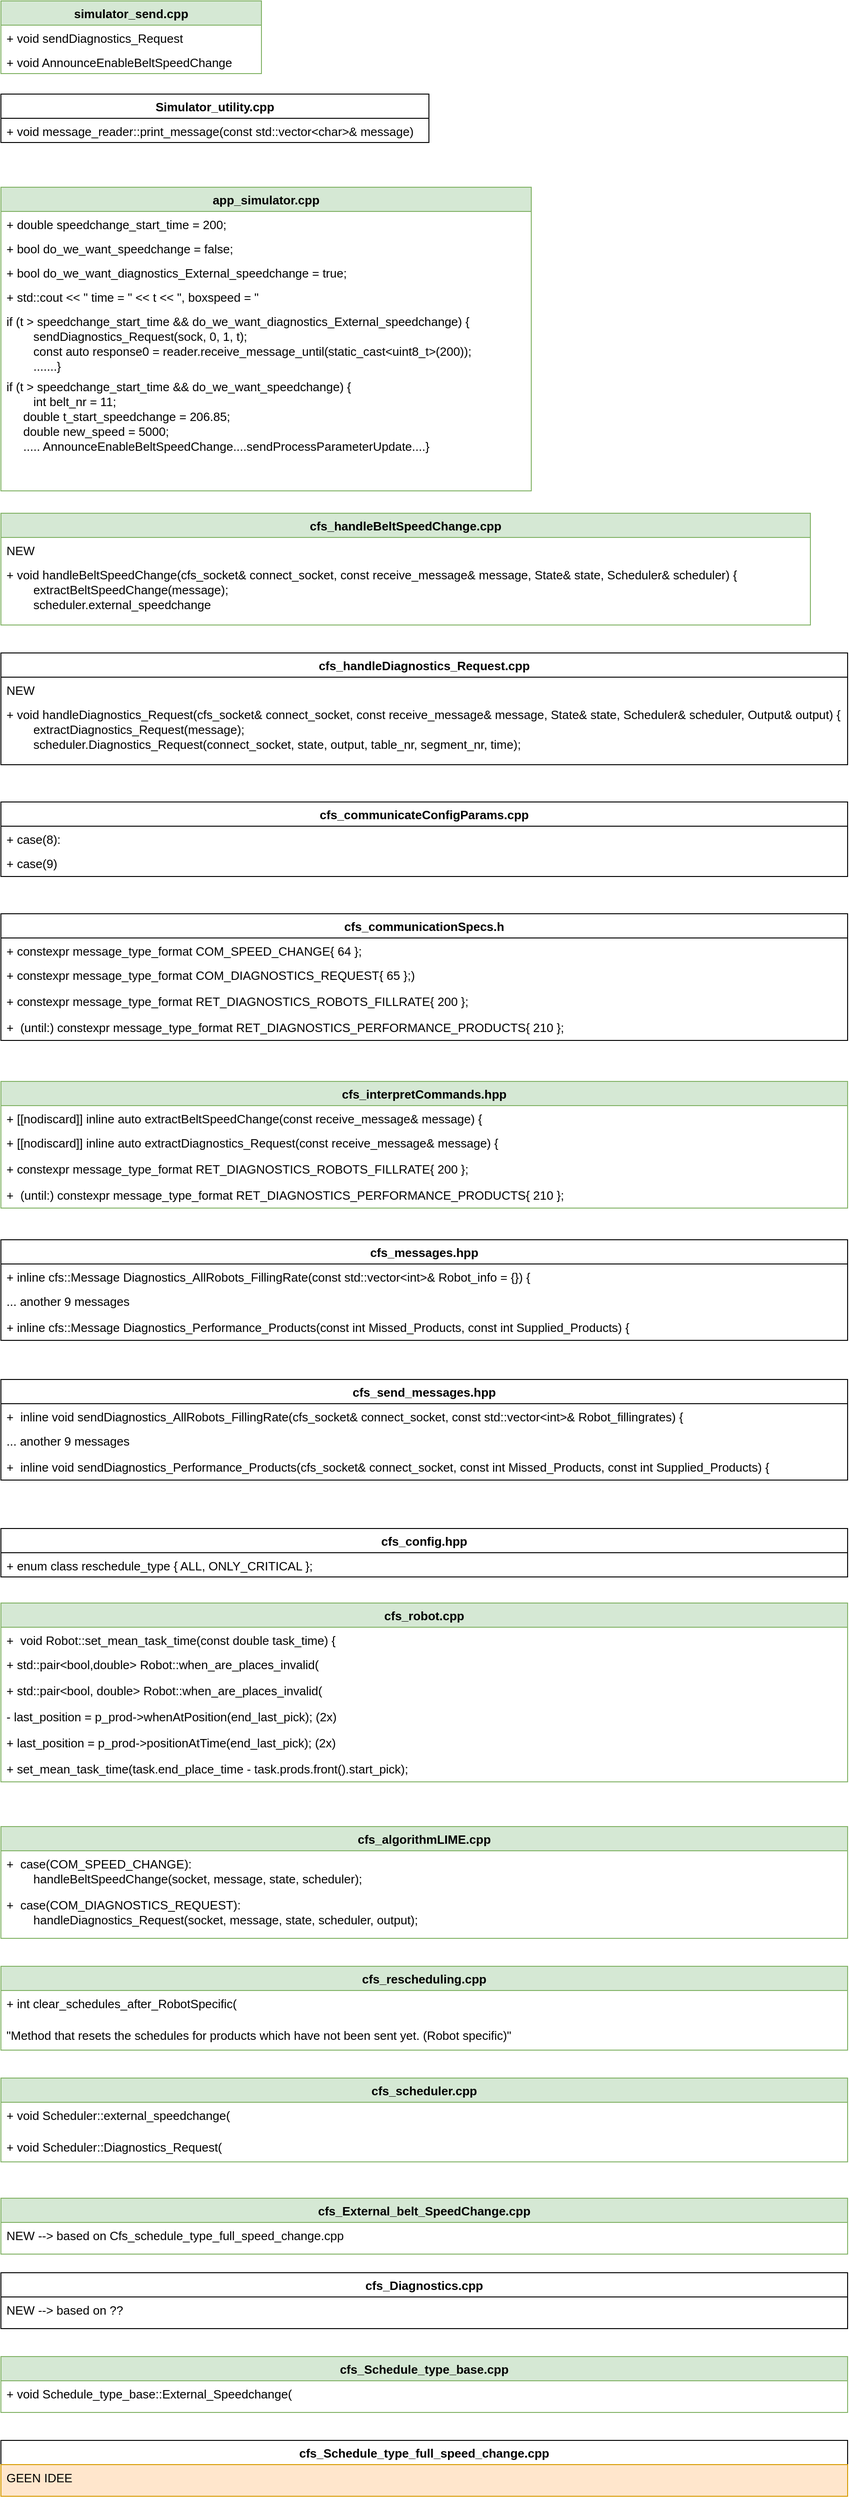 <mxfile version="18.0.2" type="github">
  <diagram id="C5RBs43oDa-KdzZeNtuy" name="Page-1">
    <mxGraphModel dx="1038" dy="579" grid="1" gridSize="10" guides="1" tooltips="1" connect="1" arrows="1" fold="1" page="1" pageScale="1" pageWidth="3300" pageHeight="4681" math="0" shadow="0">
      <root>
        <mxCell id="WIyWlLk6GJQsqaUBKTNV-0" />
        <mxCell id="WIyWlLk6GJQsqaUBKTNV-1" parent="WIyWlLk6GJQsqaUBKTNV-0" />
        <mxCell id="OEwlhgOisUWlzvMJakh7-5" value="Simulator_utility.cpp" style="swimlane;fontStyle=1;childLayout=stackLayout;horizontal=1;startSize=26;fillColor=none;horizontalStack=0;resizeParent=1;resizeParentMax=0;resizeLast=0;collapsible=1;marginBottom=0;fontSize=13;" parent="WIyWlLk6GJQsqaUBKTNV-1" vertex="1">
          <mxGeometry x="40" y="260" width="460" height="52" as="geometry" />
        </mxCell>
        <mxCell id="OEwlhgOisUWlzvMJakh7-6" value="+ void message_reader::print_message(const std::vector&lt;char&gt;&amp; message)&#xa;" style="text;strokeColor=none;fillColor=none;align=left;verticalAlign=top;spacingLeft=4;spacingRight=4;overflow=hidden;rotatable=0;points=[[0,0.5],[1,0.5]];portConstraint=eastwest;fontSize=13;" parent="OEwlhgOisUWlzvMJakh7-5" vertex="1">
          <mxGeometry y="26" width="460" height="26" as="geometry" />
        </mxCell>
        <mxCell id="OEwlhgOisUWlzvMJakh7-9" value="simulator_send.cpp" style="swimlane;fontStyle=1;childLayout=stackLayout;horizontal=1;startSize=26;fillColor=#d5e8d4;horizontalStack=0;resizeParent=1;resizeParentMax=0;resizeLast=0;collapsible=1;marginBottom=0;fontSize=13;strokeColor=#82b366;" parent="WIyWlLk6GJQsqaUBKTNV-1" vertex="1">
          <mxGeometry x="40" y="160" width="280" height="78" as="geometry" />
        </mxCell>
        <mxCell id="OEwlhgOisUWlzvMJakh7-10" value="+ void sendDiagnostics_Request" style="text;strokeColor=none;fillColor=none;align=left;verticalAlign=top;spacingLeft=4;spacingRight=4;overflow=hidden;rotatable=0;points=[[0,0.5],[1,0.5]];portConstraint=eastwest;fontSize=13;" parent="OEwlhgOisUWlzvMJakh7-9" vertex="1">
          <mxGeometry y="26" width="280" height="26" as="geometry" />
        </mxCell>
        <mxCell id="OEwlhgOisUWlzvMJakh7-11" value="+ void AnnounceEnableBeltSpeedChange" style="text;strokeColor=none;fillColor=none;align=left;verticalAlign=top;spacingLeft=4;spacingRight=4;overflow=hidden;rotatable=0;points=[[0,0.5],[1,0.5]];portConstraint=eastwest;fontSize=13;" parent="OEwlhgOisUWlzvMJakh7-9" vertex="1">
          <mxGeometry y="52" width="280" height="26" as="geometry" />
        </mxCell>
        <mxCell id="OEwlhgOisUWlzvMJakh7-13" value="app_simulator.cpp" style="swimlane;fontStyle=1;childLayout=stackLayout;horizontal=1;startSize=26;fillColor=#d5e8d4;horizontalStack=0;resizeParent=1;resizeParentMax=0;resizeLast=0;collapsible=1;marginBottom=0;fontSize=13;strokeColor=#82b366;" parent="WIyWlLk6GJQsqaUBKTNV-1" vertex="1">
          <mxGeometry x="40" y="360" width="570" height="326" as="geometry" />
        </mxCell>
        <mxCell id="OEwlhgOisUWlzvMJakh7-14" value="+ double speedchange_start_time = 200;" style="text;strokeColor=none;fillColor=none;align=left;verticalAlign=top;spacingLeft=4;spacingRight=4;overflow=hidden;rotatable=0;points=[[0,0.5],[1,0.5]];portConstraint=eastwest;fontSize=13;" parent="OEwlhgOisUWlzvMJakh7-13" vertex="1">
          <mxGeometry y="26" width="570" height="26" as="geometry" />
        </mxCell>
        <mxCell id="OEwlhgOisUWlzvMJakh7-15" value="+ bool do_we_want_speedchange = false;" style="text;strokeColor=none;fillColor=none;align=left;verticalAlign=top;spacingLeft=4;spacingRight=4;overflow=hidden;rotatable=0;points=[[0,0.5],[1,0.5]];portConstraint=eastwest;fontSize=13;" parent="OEwlhgOisUWlzvMJakh7-13" vertex="1">
          <mxGeometry y="52" width="570" height="26" as="geometry" />
        </mxCell>
        <mxCell id="OEwlhgOisUWlzvMJakh7-16" value="+ bool do_we_want_diagnostics_External_speedchange = true;" style="text;strokeColor=none;fillColor=none;align=left;verticalAlign=top;spacingLeft=4;spacingRight=4;overflow=hidden;rotatable=0;points=[[0,0.5],[1,0.5]];portConstraint=eastwest;fontSize=13;" parent="OEwlhgOisUWlzvMJakh7-13" vertex="1">
          <mxGeometry y="78" width="570" height="26" as="geometry" />
        </mxCell>
        <mxCell id="OEwlhgOisUWlzvMJakh7-21" value="+ std::cout &lt;&lt; &quot; time = &quot; &lt;&lt; t &lt;&lt; &quot;, boxspeed = &quot;" style="text;strokeColor=none;fillColor=none;align=left;verticalAlign=top;spacingLeft=4;spacingRight=4;overflow=hidden;rotatable=0;points=[[0,0.5],[1,0.5]];portConstraint=eastwest;fontSize=13;" parent="OEwlhgOisUWlzvMJakh7-13" vertex="1">
          <mxGeometry y="104" width="570" height="26" as="geometry" />
        </mxCell>
        <mxCell id="OEwlhgOisUWlzvMJakh7-22" value="if (t &gt; speedchange_start_time &amp;&amp; do_we_want_diagnostics_External_speedchange) {&#xa;        sendDiagnostics_Request(sock, 0, 1, t);&#xa;        const auto response0 = reader.receive_message_until(static_cast&lt;uint8_t&gt;(200));&#xa;        .......}&#xa;" style="text;strokeColor=none;fillColor=none;align=left;verticalAlign=top;spacingLeft=4;spacingRight=4;overflow=hidden;rotatable=0;points=[[0,0.5],[1,0.5]];portConstraint=eastwest;fontSize=13;" parent="OEwlhgOisUWlzvMJakh7-13" vertex="1">
          <mxGeometry y="130" width="570" height="70" as="geometry" />
        </mxCell>
        <mxCell id="OEwlhgOisUWlzvMJakh7-23" value="if (t &gt; speedchange_start_time &amp;&amp; do_we_want_speedchange) {&#xa;        int belt_nr = 11;&#xa;     double t_start_speedchange = 206.85;&#xa;     double new_speed = 5000; &#xa;     ..... AnnounceEnableBeltSpeedChange....sendProcessParameterUpdate....}" style="text;strokeColor=none;fillColor=none;align=left;verticalAlign=top;spacingLeft=4;spacingRight=4;overflow=hidden;rotatable=0;points=[[0,0.5],[1,0.5]];portConstraint=eastwest;fontSize=13;" parent="OEwlhgOisUWlzvMJakh7-13" vertex="1">
          <mxGeometry y="200" width="570" height="100" as="geometry" />
        </mxCell>
        <mxCell id="OEwlhgOisUWlzvMJakh7-24" style="text;strokeColor=none;fillColor=none;align=left;verticalAlign=top;spacingLeft=4;spacingRight=4;overflow=hidden;rotatable=0;points=[[0,0.5],[1,0.5]];portConstraint=eastwest;fontSize=13;" parent="OEwlhgOisUWlzvMJakh7-13" vertex="1">
          <mxGeometry y="300" width="570" height="26" as="geometry" />
        </mxCell>
        <mxCell id="OEwlhgOisUWlzvMJakh7-29" value="cfs_handleBeltSpeedChange.cpp" style="swimlane;fontStyle=1;childLayout=stackLayout;horizontal=1;startSize=26;fillColor=#d5e8d4;horizontalStack=0;resizeParent=1;resizeParentMax=0;resizeLast=0;collapsible=1;marginBottom=0;fontSize=13;strokeColor=#82b366;" parent="WIyWlLk6GJQsqaUBKTNV-1" vertex="1">
          <mxGeometry x="40" y="710" width="870" height="120" as="geometry" />
        </mxCell>
        <mxCell id="OEwlhgOisUWlzvMJakh7-30" value="NEW" style="text;strokeColor=none;fillColor=none;align=left;verticalAlign=top;spacingLeft=4;spacingRight=4;overflow=hidden;rotatable=0;points=[[0,0.5],[1,0.5]];portConstraint=eastwest;fontSize=13;" parent="OEwlhgOisUWlzvMJakh7-29" vertex="1">
          <mxGeometry y="26" width="870" height="26" as="geometry" />
        </mxCell>
        <mxCell id="OEwlhgOisUWlzvMJakh7-31" value="+ void handleBeltSpeedChange(cfs_socket&amp; connect_socket, const receive_message&amp; message, State&amp; state, Scheduler&amp; scheduler) {&#xa;        extractBeltSpeedChange(message);&#xa;        scheduler.external_speedchange    &#xa;" style="text;align=left;verticalAlign=top;spacingLeft=4;spacingRight=4;overflow=hidden;rotatable=0;points=[[0,0.5],[1,0.5]];portConstraint=eastwest;fontSize=13;" parent="OEwlhgOisUWlzvMJakh7-29" vertex="1">
          <mxGeometry y="52" width="870" height="68" as="geometry" />
        </mxCell>
        <mxCell id="OEwlhgOisUWlzvMJakh7-33" value="cfs_handleDiagnostics_Request.cpp" style="swimlane;fontStyle=1;childLayout=stackLayout;horizontal=1;startSize=26;fillColor=none;horizontalStack=0;resizeParent=1;resizeParentMax=0;resizeLast=0;collapsible=1;marginBottom=0;fontSize=13;" parent="WIyWlLk6GJQsqaUBKTNV-1" vertex="1">
          <mxGeometry x="40" y="860" width="910" height="120" as="geometry" />
        </mxCell>
        <mxCell id="OEwlhgOisUWlzvMJakh7-34" value="NEW" style="text;strokeColor=none;fillColor=none;align=left;verticalAlign=top;spacingLeft=4;spacingRight=4;overflow=hidden;rotatable=0;points=[[0,0.5],[1,0.5]];portConstraint=eastwest;fontSize=13;" parent="OEwlhgOisUWlzvMJakh7-33" vertex="1">
          <mxGeometry y="26" width="910" height="26" as="geometry" />
        </mxCell>
        <mxCell id="OEwlhgOisUWlzvMJakh7-35" value="+ void handleDiagnostics_Request(cfs_socket&amp; connect_socket, const receive_message&amp; message, State&amp; state, Scheduler&amp; scheduler, Output&amp; output) {&#xa;        extractDiagnostics_Request(message);&#xa;        scheduler.Diagnostics_Request(connect_socket, state, output, table_nr, segment_nr, time);" style="text;strokeColor=none;fillColor=none;align=left;verticalAlign=top;spacingLeft=4;spacingRight=4;overflow=hidden;rotatable=0;points=[[0,0.5],[1,0.5]];portConstraint=eastwest;fontSize=13;" parent="OEwlhgOisUWlzvMJakh7-33" vertex="1">
          <mxGeometry y="52" width="910" height="68" as="geometry" />
        </mxCell>
        <mxCell id="OEwlhgOisUWlzvMJakh7-36" value="cfs_communicateConfigParams.cpp" style="swimlane;fontStyle=1;childLayout=stackLayout;horizontal=1;startSize=26;fillColor=none;horizontalStack=0;resizeParent=1;resizeParentMax=0;resizeLast=0;collapsible=1;marginBottom=0;fontSize=13;" parent="WIyWlLk6GJQsqaUBKTNV-1" vertex="1">
          <mxGeometry x="40" y="1020" width="910" height="80" as="geometry" />
        </mxCell>
        <mxCell id="OEwlhgOisUWlzvMJakh7-37" value="+ case(8):" style="text;strokeColor=none;fillColor=none;align=left;verticalAlign=top;spacingLeft=4;spacingRight=4;overflow=hidden;rotatable=0;points=[[0,0.5],[1,0.5]];portConstraint=eastwest;fontSize=13;" parent="OEwlhgOisUWlzvMJakh7-36" vertex="1">
          <mxGeometry y="26" width="910" height="26" as="geometry" />
        </mxCell>
        <mxCell id="OEwlhgOisUWlzvMJakh7-38" value="+ case(9)" style="text;strokeColor=none;fillColor=none;align=left;verticalAlign=top;spacingLeft=4;spacingRight=4;overflow=hidden;rotatable=0;points=[[0,0.5],[1,0.5]];portConstraint=eastwest;fontSize=13;" parent="OEwlhgOisUWlzvMJakh7-36" vertex="1">
          <mxGeometry y="52" width="910" height="28" as="geometry" />
        </mxCell>
        <mxCell id="OEwlhgOisUWlzvMJakh7-39" value="cfs_communicationSpecs.h" style="swimlane;fontStyle=1;childLayout=stackLayout;horizontal=1;startSize=26;fillColor=none;horizontalStack=0;resizeParent=1;resizeParentMax=0;resizeLast=0;collapsible=1;marginBottom=0;fontSize=13;" parent="WIyWlLk6GJQsqaUBKTNV-1" vertex="1">
          <mxGeometry x="40" y="1140" width="910" height="136" as="geometry" />
        </mxCell>
        <mxCell id="OEwlhgOisUWlzvMJakh7-40" value="+ constexpr message_type_format COM_SPEED_CHANGE{ 64 }; " style="text;strokeColor=none;fillColor=none;align=left;verticalAlign=top;spacingLeft=4;spacingRight=4;overflow=hidden;rotatable=0;points=[[0,0.5],[1,0.5]];portConstraint=eastwest;fontSize=13;" parent="OEwlhgOisUWlzvMJakh7-39" vertex="1">
          <mxGeometry y="26" width="910" height="26" as="geometry" />
        </mxCell>
        <mxCell id="OEwlhgOisUWlzvMJakh7-41" value="+ constexpr message_type_format COM_DIAGNOSTICS_REQUEST{ 65 };)" style="text;strokeColor=none;fillColor=none;align=left;verticalAlign=top;spacingLeft=4;spacingRight=4;overflow=hidden;rotatable=0;points=[[0,0.5],[1,0.5]];portConstraint=eastwest;fontSize=13;" parent="OEwlhgOisUWlzvMJakh7-39" vertex="1">
          <mxGeometry y="52" width="910" height="28" as="geometry" />
        </mxCell>
        <mxCell id="OEwlhgOisUWlzvMJakh7-42" value="+ constexpr message_type_format RET_DIAGNOSTICS_ROBOTS_FILLRATE{ 200 };" style="text;strokeColor=none;fillColor=none;align=left;verticalAlign=top;spacingLeft=4;spacingRight=4;overflow=hidden;rotatable=0;points=[[0,0.5],[1,0.5]];portConstraint=eastwest;fontSize=13;" parent="OEwlhgOisUWlzvMJakh7-39" vertex="1">
          <mxGeometry y="80" width="910" height="28" as="geometry" />
        </mxCell>
        <mxCell id="OEwlhgOisUWlzvMJakh7-43" value="+  (until:) constexpr message_type_format RET_DIAGNOSTICS_PERFORMANCE_PRODUCTS{ 210 };" style="text;strokeColor=none;fillColor=none;align=left;verticalAlign=top;spacingLeft=4;spacingRight=4;overflow=hidden;rotatable=0;points=[[0,0.5],[1,0.5]];portConstraint=eastwest;fontSize=13;" parent="OEwlhgOisUWlzvMJakh7-39" vertex="1">
          <mxGeometry y="108" width="910" height="28" as="geometry" />
        </mxCell>
        <mxCell id="OEwlhgOisUWlzvMJakh7-48" value="cfs_interpretCommands.hpp" style="swimlane;fontStyle=1;childLayout=stackLayout;horizontal=1;startSize=26;fillColor=#d5e8d4;horizontalStack=0;resizeParent=1;resizeParentMax=0;resizeLast=0;collapsible=1;marginBottom=0;fontSize=13;strokeColor=#82b366;" parent="WIyWlLk6GJQsqaUBKTNV-1" vertex="1">
          <mxGeometry x="40" y="1320" width="910" height="136" as="geometry" />
        </mxCell>
        <mxCell id="OEwlhgOisUWlzvMJakh7-49" value="+ [[nodiscard]] inline auto extractBeltSpeedChange(const receive_message&amp; message) {" style="text;strokeColor=none;fillColor=none;align=left;verticalAlign=top;spacingLeft=4;spacingRight=4;overflow=hidden;rotatable=0;points=[[0,0.5],[1,0.5]];portConstraint=eastwest;fontSize=13;" parent="OEwlhgOisUWlzvMJakh7-48" vertex="1">
          <mxGeometry y="26" width="910" height="26" as="geometry" />
        </mxCell>
        <mxCell id="OEwlhgOisUWlzvMJakh7-50" value="+ [[nodiscard]] inline auto extractDiagnostics_Request(const receive_message&amp; message) {" style="text;strokeColor=none;fillColor=none;align=left;verticalAlign=top;spacingLeft=4;spacingRight=4;overflow=hidden;rotatable=0;points=[[0,0.5],[1,0.5]];portConstraint=eastwest;fontSize=13;" parent="OEwlhgOisUWlzvMJakh7-48" vertex="1">
          <mxGeometry y="52" width="910" height="28" as="geometry" />
        </mxCell>
        <mxCell id="OEwlhgOisUWlzvMJakh7-51" value="+ constexpr message_type_format RET_DIAGNOSTICS_ROBOTS_FILLRATE{ 200 };" style="text;strokeColor=none;fillColor=none;align=left;verticalAlign=top;spacingLeft=4;spacingRight=4;overflow=hidden;rotatable=0;points=[[0,0.5],[1,0.5]];portConstraint=eastwest;fontSize=13;" parent="OEwlhgOisUWlzvMJakh7-48" vertex="1">
          <mxGeometry y="80" width="910" height="28" as="geometry" />
        </mxCell>
        <mxCell id="OEwlhgOisUWlzvMJakh7-52" value="+  (until:) constexpr message_type_format RET_DIAGNOSTICS_PERFORMANCE_PRODUCTS{ 210 };" style="text;strokeColor=none;fillColor=none;align=left;verticalAlign=top;spacingLeft=4;spacingRight=4;overflow=hidden;rotatable=0;points=[[0,0.5],[1,0.5]];portConstraint=eastwest;fontSize=13;" parent="OEwlhgOisUWlzvMJakh7-48" vertex="1">
          <mxGeometry y="108" width="910" height="28" as="geometry" />
        </mxCell>
        <mxCell id="OEwlhgOisUWlzvMJakh7-53" value="cfs_messages.hpp" style="swimlane;fontStyle=1;childLayout=stackLayout;horizontal=1;startSize=26;fillColor=none;horizontalStack=0;resizeParent=1;resizeParentMax=0;resizeLast=0;collapsible=1;marginBottom=0;fontSize=13;" parent="WIyWlLk6GJQsqaUBKTNV-1" vertex="1">
          <mxGeometry x="40" y="1490" width="910" height="108" as="geometry" />
        </mxCell>
        <mxCell id="OEwlhgOisUWlzvMJakh7-54" value="+ inline cfs::Message Diagnostics_AllRobots_FillingRate(const std::vector&lt;int&gt;&amp; Robot_info = {}) {" style="text;strokeColor=none;fillColor=none;align=left;verticalAlign=top;spacingLeft=4;spacingRight=4;overflow=hidden;rotatable=0;points=[[0,0.5],[1,0.5]];portConstraint=eastwest;fontSize=13;" parent="OEwlhgOisUWlzvMJakh7-53" vertex="1">
          <mxGeometry y="26" width="910" height="26" as="geometry" />
        </mxCell>
        <mxCell id="OEwlhgOisUWlzvMJakh7-55" value="... another 9 messages " style="text;strokeColor=none;fillColor=none;align=left;verticalAlign=top;spacingLeft=4;spacingRight=4;overflow=hidden;rotatable=0;points=[[0,0.5],[1,0.5]];portConstraint=eastwest;fontSize=13;" parent="OEwlhgOisUWlzvMJakh7-53" vertex="1">
          <mxGeometry y="52" width="910" height="28" as="geometry" />
        </mxCell>
        <mxCell id="OEwlhgOisUWlzvMJakh7-56" value="+ inline cfs::Message Diagnostics_Performance_Products(const int Missed_Products, const int Supplied_Products) {" style="text;strokeColor=none;fillColor=none;align=left;verticalAlign=top;spacingLeft=4;spacingRight=4;overflow=hidden;rotatable=0;points=[[0,0.5],[1,0.5]];portConstraint=eastwest;fontSize=13;" parent="OEwlhgOisUWlzvMJakh7-53" vertex="1">
          <mxGeometry y="80" width="910" height="28" as="geometry" />
        </mxCell>
        <mxCell id="OEwlhgOisUWlzvMJakh7-58" value="cfs_send_messages.hpp" style="swimlane;fontStyle=1;childLayout=stackLayout;horizontal=1;startSize=26;fillColor=none;horizontalStack=0;resizeParent=1;resizeParentMax=0;resizeLast=0;collapsible=1;marginBottom=0;fontSize=13;" parent="WIyWlLk6GJQsqaUBKTNV-1" vertex="1">
          <mxGeometry x="40" y="1640" width="910" height="108" as="geometry" />
        </mxCell>
        <mxCell id="OEwlhgOisUWlzvMJakh7-59" value="+  inline void sendDiagnostics_AllRobots_FillingRate(cfs_socket&amp; connect_socket, const std::vector&lt;int&gt;&amp; Robot_fillingrates) {" style="text;strokeColor=none;fillColor=none;align=left;verticalAlign=top;spacingLeft=4;spacingRight=4;overflow=hidden;rotatable=0;points=[[0,0.5],[1,0.5]];portConstraint=eastwest;fontSize=13;" parent="OEwlhgOisUWlzvMJakh7-58" vertex="1">
          <mxGeometry y="26" width="910" height="26" as="geometry" />
        </mxCell>
        <mxCell id="OEwlhgOisUWlzvMJakh7-60" value="... another 9 messages " style="text;strokeColor=none;fillColor=none;align=left;verticalAlign=top;spacingLeft=4;spacingRight=4;overflow=hidden;rotatable=0;points=[[0,0.5],[1,0.5]];portConstraint=eastwest;fontSize=13;" parent="OEwlhgOisUWlzvMJakh7-58" vertex="1">
          <mxGeometry y="52" width="910" height="28" as="geometry" />
        </mxCell>
        <mxCell id="OEwlhgOisUWlzvMJakh7-61" value="+  inline void sendDiagnostics_Performance_Products(cfs_socket&amp; connect_socket, const int Missed_Products, const int Supplied_Products) {" style="text;strokeColor=none;fillColor=none;align=left;verticalAlign=top;spacingLeft=4;spacingRight=4;overflow=hidden;rotatable=0;points=[[0,0.5],[1,0.5]];portConstraint=eastwest;fontSize=13;fontStyle=0" parent="OEwlhgOisUWlzvMJakh7-58" vertex="1">
          <mxGeometry y="80" width="910" height="28" as="geometry" />
        </mxCell>
        <mxCell id="OEwlhgOisUWlzvMJakh7-62" value="cfs_config.hpp" style="swimlane;fontStyle=1;childLayout=stackLayout;horizontal=1;startSize=26;fillColor=none;horizontalStack=0;resizeParent=1;resizeParentMax=0;resizeLast=0;collapsible=1;marginBottom=0;fontSize=13;" parent="WIyWlLk6GJQsqaUBKTNV-1" vertex="1">
          <mxGeometry x="40" y="1800" width="910" height="52" as="geometry" />
        </mxCell>
        <mxCell id="OEwlhgOisUWlzvMJakh7-63" value="+ enum class reschedule_type { ALL, ONLY_CRITICAL };" style="text;strokeColor=none;fillColor=none;align=left;verticalAlign=top;spacingLeft=4;spacingRight=4;overflow=hidden;rotatable=0;points=[[0,0.5],[1,0.5]];portConstraint=eastwest;fontSize=13;" parent="OEwlhgOisUWlzvMJakh7-62" vertex="1">
          <mxGeometry y="26" width="910" height="26" as="geometry" />
        </mxCell>
        <mxCell id="OEwlhgOisUWlzvMJakh7-66" value="cfs_robot.cpp" style="swimlane;fontStyle=1;childLayout=stackLayout;horizontal=1;startSize=26;fillColor=#d5e8d4;horizontalStack=0;resizeParent=1;resizeParentMax=0;resizeLast=0;collapsible=1;marginBottom=0;fontSize=13;strokeColor=#82b366;" parent="WIyWlLk6GJQsqaUBKTNV-1" vertex="1">
          <mxGeometry x="40" y="1880" width="910" height="192" as="geometry" />
        </mxCell>
        <mxCell id="OEwlhgOisUWlzvMJakh7-67" value="+  void Robot::set_mean_task_time(const double task_time) {" style="text;strokeColor=none;fillColor=none;align=left;verticalAlign=top;spacingLeft=4;spacingRight=4;overflow=hidden;rotatable=0;points=[[0,0.5],[1,0.5]];portConstraint=eastwest;fontSize=13;" parent="OEwlhgOisUWlzvMJakh7-66" vertex="1">
          <mxGeometry y="26" width="910" height="26" as="geometry" />
        </mxCell>
        <mxCell id="OEwlhgOisUWlzvMJakh7-68" value="+ std::pair&lt;bool,double&gt; Robot::when_are_places_invalid(" style="text;strokeColor=none;fillColor=none;align=left;verticalAlign=top;spacingLeft=4;spacingRight=4;overflow=hidden;rotatable=0;points=[[0,0.5],[1,0.5]];portConstraint=eastwest;fontSize=13;" parent="OEwlhgOisUWlzvMJakh7-66" vertex="1">
          <mxGeometry y="52" width="910" height="28" as="geometry" />
        </mxCell>
        <mxCell id="OEwlhgOisUWlzvMJakh7-69" value="+ std::pair&lt;bool, double&gt; Robot::when_are_places_invalid(" style="text;strokeColor=none;fillColor=none;align=left;verticalAlign=top;spacingLeft=4;spacingRight=4;overflow=hidden;rotatable=0;points=[[0,0.5],[1,0.5]];portConstraint=eastwest;fontSize=13;fontStyle=0" parent="OEwlhgOisUWlzvMJakh7-66" vertex="1">
          <mxGeometry y="80" width="910" height="28" as="geometry" />
        </mxCell>
        <mxCell id="OEwlhgOisUWlzvMJakh7-73" value="- last_position = p_prod-&gt;whenAtPosition(end_last_pick); (2x)" style="text;strokeColor=none;fillColor=none;align=left;verticalAlign=top;spacingLeft=4;spacingRight=4;overflow=hidden;rotatable=0;points=[[0,0.5],[1,0.5]];portConstraint=eastwest;fontSize=13;fontStyle=0" parent="OEwlhgOisUWlzvMJakh7-66" vertex="1">
          <mxGeometry y="108" width="910" height="28" as="geometry" />
        </mxCell>
        <mxCell id="OEwlhgOisUWlzvMJakh7-72" value="+ last_position = p_prod-&gt;positionAtTime(end_last_pick); (2x)" style="text;strokeColor=none;fillColor=none;align=left;verticalAlign=top;spacingLeft=4;spacingRight=4;overflow=hidden;rotatable=0;points=[[0,0.5],[1,0.5]];portConstraint=eastwest;fontSize=13;fontStyle=0" parent="OEwlhgOisUWlzvMJakh7-66" vertex="1">
          <mxGeometry y="136" width="910" height="28" as="geometry" />
        </mxCell>
        <mxCell id="OEwlhgOisUWlzvMJakh7-75" value="+ set_mean_task_time(task.end_place_time - task.prods.front().start_pick);&#xa;&#xa;" style="text;strokeColor=none;fillColor=none;align=left;verticalAlign=top;spacingLeft=4;spacingRight=4;overflow=hidden;rotatable=0;points=[[0,0.5],[1,0.5]];portConstraint=eastwest;fontSize=13;fontStyle=0" parent="OEwlhgOisUWlzvMJakh7-66" vertex="1">
          <mxGeometry y="164" width="910" height="28" as="geometry" />
        </mxCell>
        <mxCell id="OEwlhgOisUWlzvMJakh7-78" value="cfs_algorithmLIME.cpp" style="swimlane;fontStyle=1;childLayout=stackLayout;horizontal=1;startSize=26;fillColor=#d5e8d4;horizontalStack=0;resizeParent=1;resizeParentMax=0;resizeLast=0;collapsible=1;marginBottom=0;fontSize=13;strokeColor=#82b366;" parent="WIyWlLk6GJQsqaUBKTNV-1" vertex="1">
          <mxGeometry x="40" y="2120" width="910" height="120" as="geometry" />
        </mxCell>
        <mxCell id="OEwlhgOisUWlzvMJakh7-79" value="+  case(COM_SPEED_CHANGE): &#xa;        handleBeltSpeedChange(socket, message, state, scheduler);&#xa;&#xa;" style="text;strokeColor=none;fillColor=none;align=left;verticalAlign=top;spacingLeft=4;spacingRight=4;overflow=hidden;rotatable=0;points=[[0,0.5],[1,0.5]];portConstraint=eastwest;fontSize=13;" parent="OEwlhgOisUWlzvMJakh7-78" vertex="1">
          <mxGeometry y="26" width="910" height="44" as="geometry" />
        </mxCell>
        <mxCell id="OEwlhgOisUWlzvMJakh7-80" value="+  case(COM_DIAGNOSTICS_REQUEST):&#xa;        handleDiagnostics_Request(socket, message, state, scheduler, output);&#xa;&#xa;" style="text;strokeColor=none;fillColor=none;align=left;verticalAlign=top;spacingLeft=4;spacingRight=4;overflow=hidden;rotatable=0;points=[[0,0.5],[1,0.5]];portConstraint=eastwest;fontSize=13;" parent="OEwlhgOisUWlzvMJakh7-78" vertex="1">
          <mxGeometry y="70" width="910" height="50" as="geometry" />
        </mxCell>
        <mxCell id="OEwlhgOisUWlzvMJakh7-85" value="cfs_rescheduling.cpp" style="swimlane;fontStyle=1;childLayout=stackLayout;horizontal=1;startSize=26;fillColor=#d5e8d4;horizontalStack=0;resizeParent=1;resizeParentMax=0;resizeLast=0;collapsible=1;marginBottom=0;fontSize=13;strokeColor=#82b366;" parent="WIyWlLk6GJQsqaUBKTNV-1" vertex="1">
          <mxGeometry x="40" y="2270" width="910" height="90" as="geometry" />
        </mxCell>
        <mxCell id="OEwlhgOisUWlzvMJakh7-86" value="+ int clear_schedules_after_RobotSpecific(" style="text;strokeColor=none;fillColor=none;align=left;verticalAlign=top;spacingLeft=4;spacingRight=4;overflow=hidden;rotatable=0;points=[[0,0.5],[1,0.5]];portConstraint=eastwest;fontSize=13;" parent="OEwlhgOisUWlzvMJakh7-85" vertex="1">
          <mxGeometry y="26" width="910" height="34" as="geometry" />
        </mxCell>
        <mxCell id="OEwlhgOisUWlzvMJakh7-87" value="&quot;Method that resets the schedules for products which have not been sent yet. (Robot specific)&quot;&#xa;" style="text;strokeColor=none;fillColor=none;align=left;verticalAlign=top;spacingLeft=4;spacingRight=4;overflow=hidden;rotatable=0;points=[[0,0.5],[1,0.5]];portConstraint=eastwest;fontSize=13;" parent="OEwlhgOisUWlzvMJakh7-85" vertex="1">
          <mxGeometry y="60" width="910" height="30" as="geometry" />
        </mxCell>
        <mxCell id="OEwlhgOisUWlzvMJakh7-88" value="cfs_scheduler.cpp" style="swimlane;fontStyle=1;childLayout=stackLayout;horizontal=1;startSize=26;fillColor=#d5e8d4;horizontalStack=0;resizeParent=1;resizeParentMax=0;resizeLast=0;collapsible=1;marginBottom=0;fontSize=13;strokeColor=#82b366;" parent="WIyWlLk6GJQsqaUBKTNV-1" vertex="1">
          <mxGeometry x="40" y="2390" width="910" height="90" as="geometry" />
        </mxCell>
        <mxCell id="OEwlhgOisUWlzvMJakh7-89" value="+ void Scheduler::external_speedchange(" style="text;strokeColor=none;fillColor=none;align=left;verticalAlign=top;spacingLeft=4;spacingRight=4;overflow=hidden;rotatable=0;points=[[0,0.5],[1,0.5]];portConstraint=eastwest;fontSize=13;" parent="OEwlhgOisUWlzvMJakh7-88" vertex="1">
          <mxGeometry y="26" width="910" height="34" as="geometry" />
        </mxCell>
        <mxCell id="OEwlhgOisUWlzvMJakh7-90" value="+ void Scheduler::Diagnostics_Request(" style="text;strokeColor=none;fillColor=none;align=left;verticalAlign=top;spacingLeft=4;spacingRight=4;overflow=hidden;rotatable=0;points=[[0,0.5],[1,0.5]];portConstraint=eastwest;fontSize=13;" parent="OEwlhgOisUWlzvMJakh7-88" vertex="1">
          <mxGeometry y="60" width="910" height="30" as="geometry" />
        </mxCell>
        <mxCell id="OEwlhgOisUWlzvMJakh7-91" value="cfs_External_belt_SpeedChange.cpp" style="swimlane;fontStyle=1;childLayout=stackLayout;horizontal=1;startSize=26;fillColor=#d5e8d4;horizontalStack=0;resizeParent=1;resizeParentMax=0;resizeLast=0;collapsible=1;marginBottom=0;fontSize=13;strokeColor=#82b366;" parent="WIyWlLk6GJQsqaUBKTNV-1" vertex="1">
          <mxGeometry x="40" y="2519" width="910" height="60" as="geometry" />
        </mxCell>
        <mxCell id="OEwlhgOisUWlzvMJakh7-92" value="NEW --&gt; based on Cfs_schedule_type_full_speed_change.cpp" style="text;strokeColor=none;fillColor=none;align=left;verticalAlign=top;spacingLeft=4;spacingRight=4;overflow=hidden;rotatable=0;points=[[0,0.5],[1,0.5]];portConstraint=eastwest;fontSize=13;" parent="OEwlhgOisUWlzvMJakh7-91" vertex="1">
          <mxGeometry y="26" width="910" height="34" as="geometry" />
        </mxCell>
        <mxCell id="OEwlhgOisUWlzvMJakh7-94" value="cfs_Diagnostics.cpp" style="swimlane;fontStyle=1;childLayout=stackLayout;horizontal=1;startSize=26;fillColor=none;horizontalStack=0;resizeParent=1;resizeParentMax=0;resizeLast=0;collapsible=1;marginBottom=0;fontSize=13;" parent="WIyWlLk6GJQsqaUBKTNV-1" vertex="1">
          <mxGeometry x="40" y="2599" width="910" height="60" as="geometry" />
        </mxCell>
        <mxCell id="OEwlhgOisUWlzvMJakh7-95" value="NEW --&gt; based on ??" style="text;strokeColor=none;fillColor=none;align=left;verticalAlign=top;spacingLeft=4;spacingRight=4;overflow=hidden;rotatable=0;points=[[0,0.5],[1,0.5]];portConstraint=eastwest;fontSize=13;" parent="OEwlhgOisUWlzvMJakh7-94" vertex="1">
          <mxGeometry y="26" width="910" height="34" as="geometry" />
        </mxCell>
        <mxCell id="OEwlhgOisUWlzvMJakh7-96" value="cfs_Schedule_type_base.cpp" style="swimlane;fontStyle=1;childLayout=stackLayout;horizontal=1;startSize=26;fillColor=#d5e8d4;horizontalStack=0;resizeParent=1;resizeParentMax=0;resizeLast=0;collapsible=1;marginBottom=0;fontSize=13;strokeColor=#82b366;" parent="WIyWlLk6GJQsqaUBKTNV-1" vertex="1">
          <mxGeometry x="40" y="2689" width="910" height="60" as="geometry" />
        </mxCell>
        <mxCell id="OEwlhgOisUWlzvMJakh7-97" value="+ void Schedule_type_base::External_Speedchange(" style="text;strokeColor=none;fillColor=none;align=left;verticalAlign=top;spacingLeft=4;spacingRight=4;overflow=hidden;rotatable=0;points=[[0,0.5],[1,0.5]];portConstraint=eastwest;fontSize=13;" parent="OEwlhgOisUWlzvMJakh7-96" vertex="1">
          <mxGeometry y="26" width="910" height="34" as="geometry" />
        </mxCell>
        <mxCell id="OEwlhgOisUWlzvMJakh7-98" value="cfs_Schedule_type_full_speed_change.cpp" style="swimlane;fontStyle=1;childLayout=stackLayout;horizontal=1;startSize=26;fillColor=none;horizontalStack=0;resizeParent=1;resizeParentMax=0;resizeLast=0;collapsible=1;marginBottom=0;fontSize=13;" parent="WIyWlLk6GJQsqaUBKTNV-1" vertex="1">
          <mxGeometry x="40" y="2779" width="910" height="60" as="geometry" />
        </mxCell>
        <mxCell id="OEwlhgOisUWlzvMJakh7-99" value="GEEN IDEE" style="text;strokeColor=#d79b00;fillColor=#ffe6cc;align=left;verticalAlign=top;spacingLeft=4;spacingRight=4;overflow=hidden;rotatable=0;points=[[0,0.5],[1,0.5]];portConstraint=eastwest;fontSize=13;" parent="OEwlhgOisUWlzvMJakh7-98" vertex="1">
          <mxGeometry y="26" width="910" height="34" as="geometry" />
        </mxCell>
      </root>
    </mxGraphModel>
  </diagram>
</mxfile>
